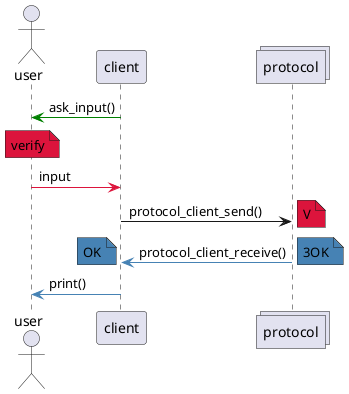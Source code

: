 @startuml
actor user
participant client
collections protocol

client-[#green]>user: ask_input()
note over user #Crimson: verify
user-[#Crimson]>client : input

client -> protocol : protocol_client_send()
note right #Crimson: V
client <[#SteelBlue]- protocol : protocol_client_receive()
note right #SteelBlue: 3OK
note left #SteelBlue: OK
user <[#SteelBlue]- client : print()

@enduml

